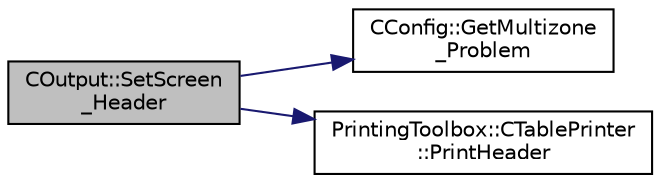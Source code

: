 digraph "COutput::SetScreen_Header"
{
 // LATEX_PDF_SIZE
  edge [fontname="Helvetica",fontsize="10",labelfontname="Helvetica",labelfontsize="10"];
  node [fontname="Helvetica",fontsize="10",shape=record];
  rankdir="LR";
  Node1 [label="COutput::SetScreen\l_Header",height=0.2,width=0.4,color="black", fillcolor="grey75", style="filled", fontcolor="black",tooltip="Write the screen header."];
  Node1 -> Node2 [color="midnightblue",fontsize="10",style="solid",fontname="Helvetica"];
  Node2 [label="CConfig::GetMultizone\l_Problem",height=0.2,width=0.4,color="black", fillcolor="white", style="filled",URL="$classCConfig.html#abafdda03255a7f71a9701ded02f6d231",tooltip="Get whether the simulation we are running is a multizone simulation."];
  Node1 -> Node3 [color="midnightblue",fontsize="10",style="solid",fontname="Helvetica"];
  Node3 [label="PrintingToolbox::CTablePrinter\l::PrintHeader",height=0.2,width=0.4,color="black", fillcolor="white", style="filled",URL="$classPrintingToolbox_1_1CTablePrinter.html#a475fafce69bdc78e973a2546e6e6be76",tooltip="Print the header."];
}
